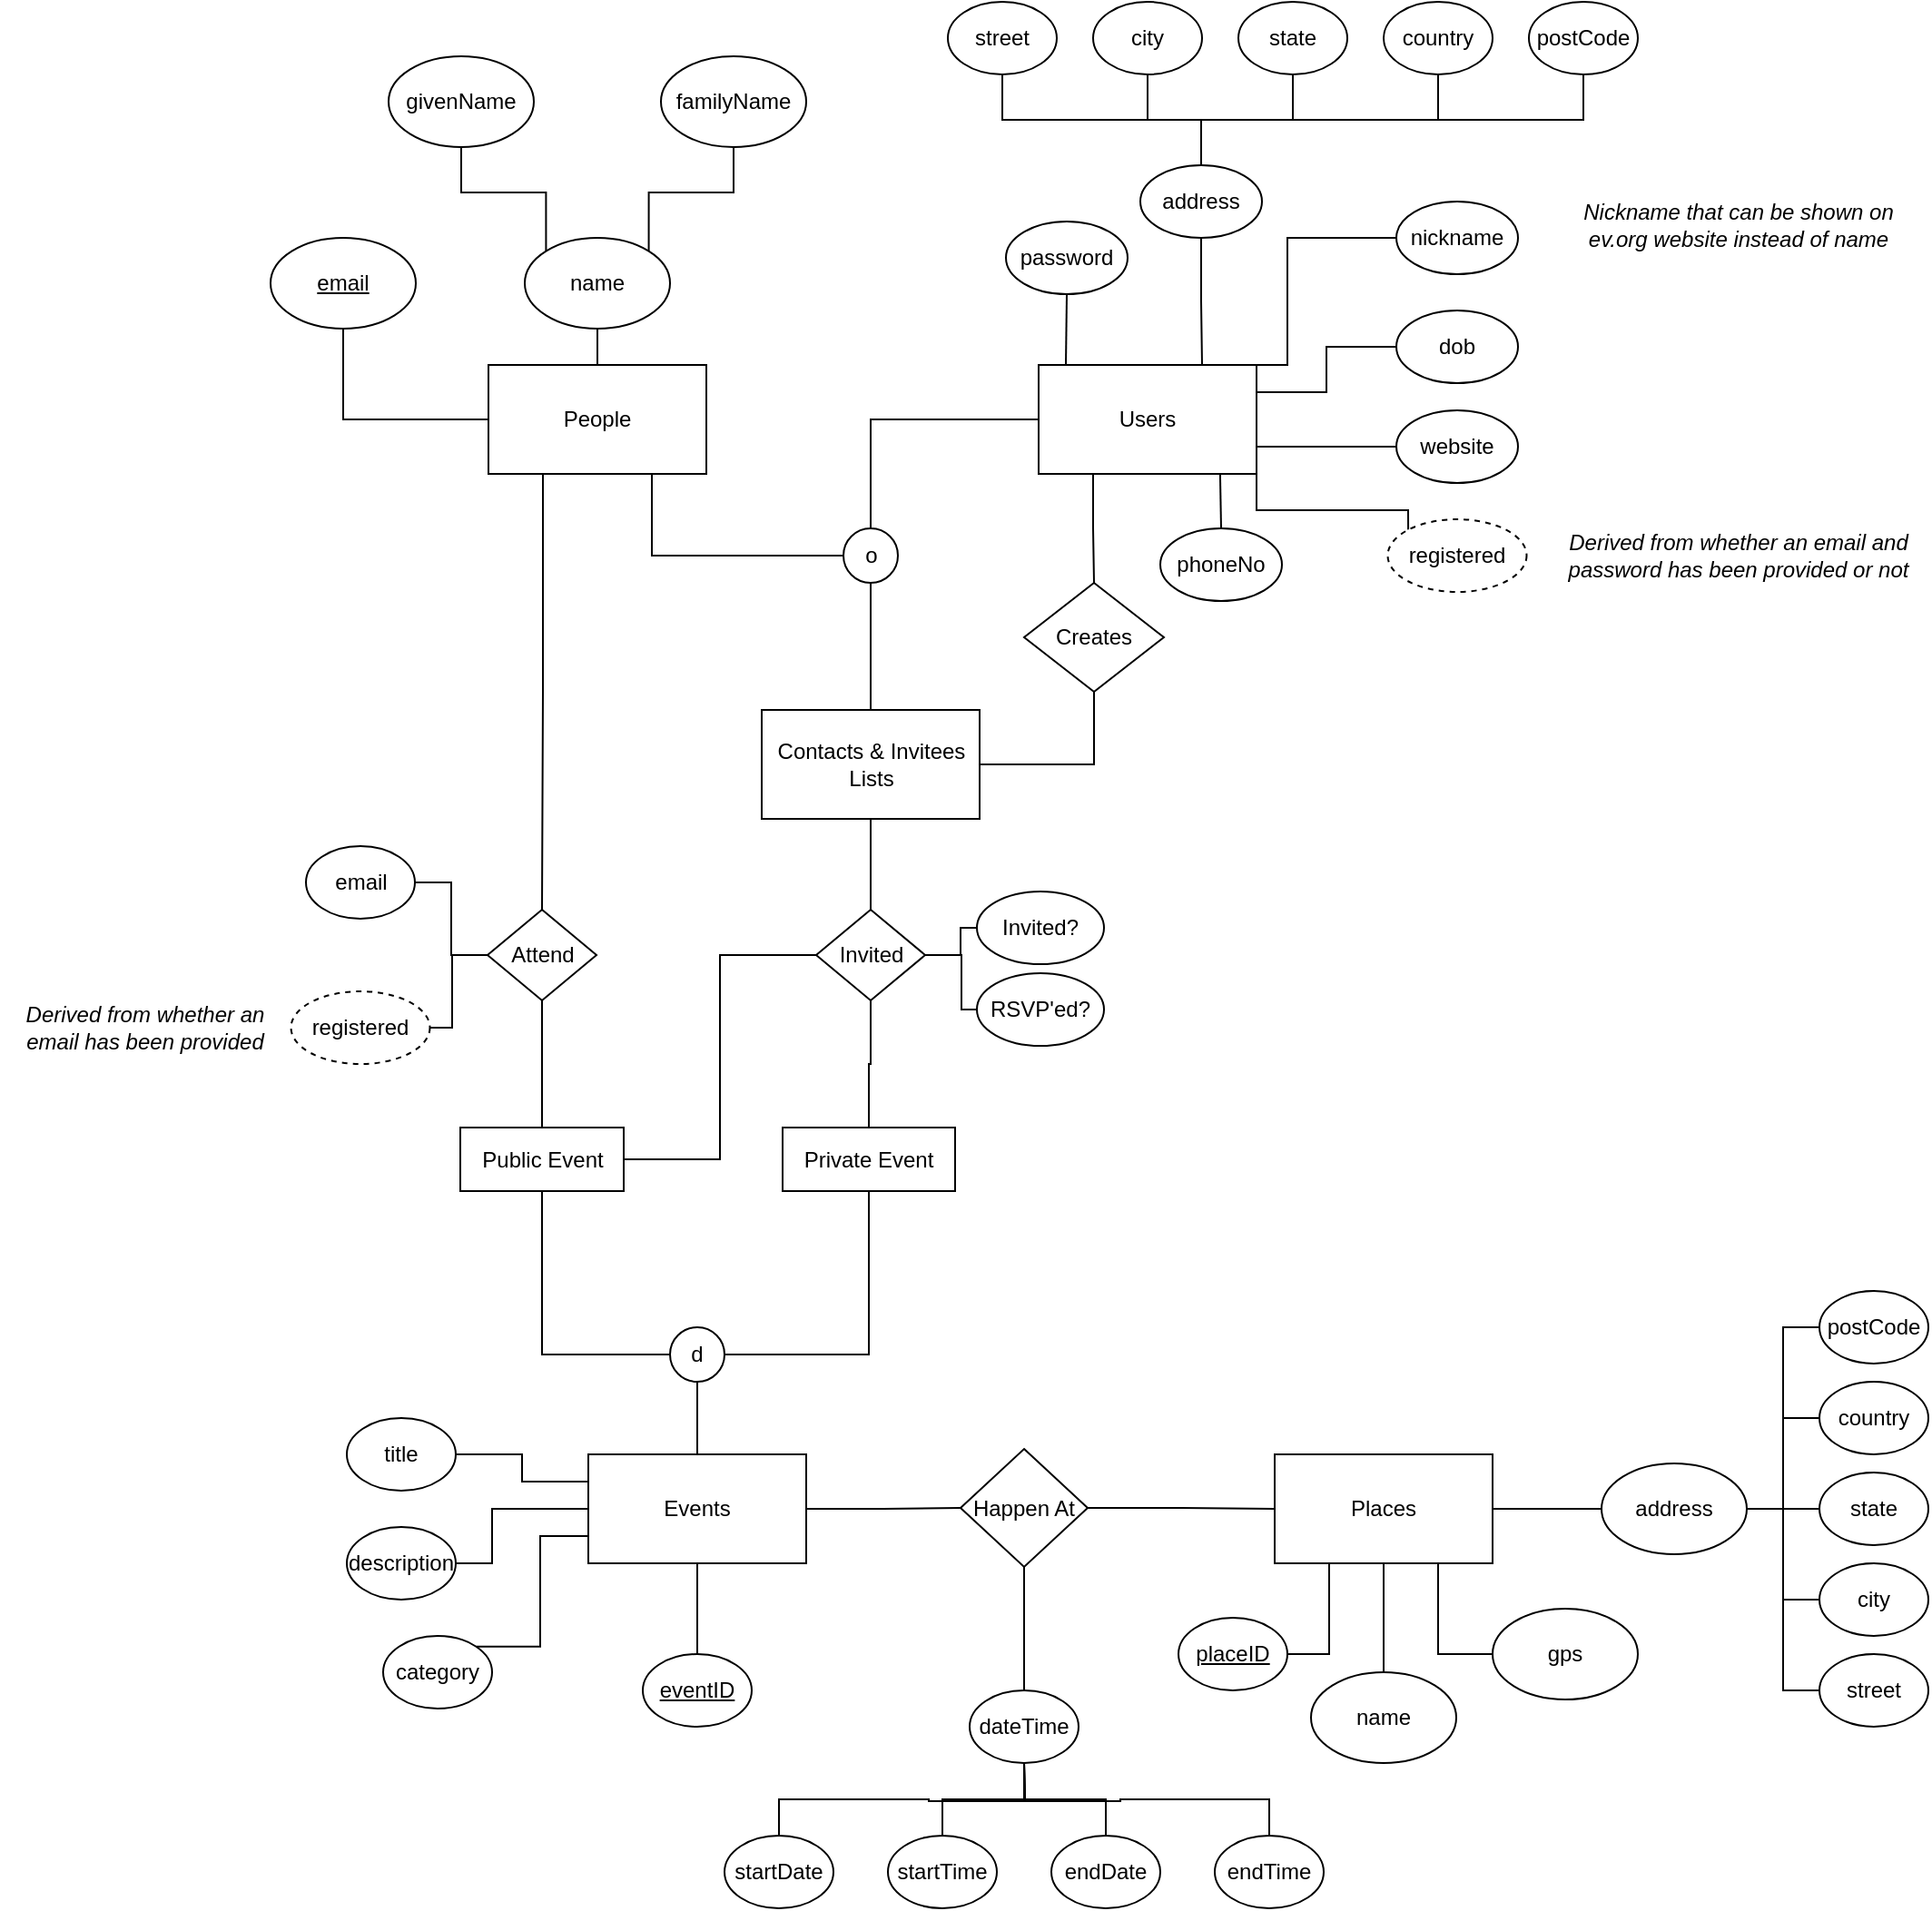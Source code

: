 <mxfile version="14.4.3" type="github">
  <diagram id="R2lEEEUBdFMjLlhIrx00" name="Page-1">
    <mxGraphModel dx="2201" dy="2023" grid="1" gridSize="10" guides="1" tooltips="1" connect="1" arrows="1" fold="1" page="1" pageScale="1" pageWidth="850" pageHeight="1100" math="0" shadow="0" extFonts="Permanent Marker^https://fonts.googleapis.com/css?family=Permanent+Marker">
      <root>
        <mxCell id="0" />
        <mxCell id="1" parent="0" />
        <mxCell id="ZMqYGbDEm_XaeI_KLQOW-91" style="edgeStyle=orthogonalEdgeStyle;rounded=0;orthogonalLoop=1;jettySize=auto;html=1;exitX=0.25;exitY=1;exitDx=0;exitDy=0;entryX=0.5;entryY=0;entryDx=0;entryDy=0;endArrow=none;endFill=0;" edge="1" parent="1" source="ZMqYGbDEm_XaeI_KLQOW-1" target="ZMqYGbDEm_XaeI_KLQOW-90">
          <mxGeometry relative="1" as="geometry" />
        </mxCell>
        <mxCell id="ZMqYGbDEm_XaeI_KLQOW-120" style="edgeStyle=orthogonalEdgeStyle;rounded=0;orthogonalLoop=1;jettySize=auto;html=1;exitX=0.75;exitY=1;exitDx=0;exitDy=0;entryX=0;entryY=0.5;entryDx=0;entryDy=0;endArrow=none;endFill=0;" edge="1" parent="1" source="ZMqYGbDEm_XaeI_KLQOW-1" target="ZMqYGbDEm_XaeI_KLQOW-119">
          <mxGeometry relative="1" as="geometry" />
        </mxCell>
        <mxCell id="ZMqYGbDEm_XaeI_KLQOW-1" value="People" style="rounded=0;whiteSpace=wrap;html=1;" vertex="1" parent="1">
          <mxGeometry x="130" y="80" width="120" height="60" as="geometry" />
        </mxCell>
        <mxCell id="ZMqYGbDEm_XaeI_KLQOW-18" style="edgeStyle=orthogonalEdgeStyle;rounded=0;orthogonalLoop=1;jettySize=auto;html=1;exitX=0.25;exitY=1;exitDx=0;exitDy=0;entryX=0.5;entryY=0;entryDx=0;entryDy=0;endArrow=none;endFill=0;" edge="1" parent="1" source="ZMqYGbDEm_XaeI_KLQOW-2" target="ZMqYGbDEm_XaeI_KLQOW-17">
          <mxGeometry relative="1" as="geometry" />
        </mxCell>
        <mxCell id="ZMqYGbDEm_XaeI_KLQOW-130" style="edgeStyle=orthogonalEdgeStyle;rounded=0;orthogonalLoop=1;jettySize=auto;html=1;exitX=1;exitY=1;exitDx=0;exitDy=0;entryX=0;entryY=0;entryDx=0;entryDy=0;endArrow=none;endFill=0;" edge="1" parent="1" source="ZMqYGbDEm_XaeI_KLQOW-2" target="ZMqYGbDEm_XaeI_KLQOW-129">
          <mxGeometry relative="1" as="geometry">
            <Array as="points">
              <mxPoint x="553" y="160" />
              <mxPoint x="637" y="160" />
            </Array>
          </mxGeometry>
        </mxCell>
        <mxCell id="ZMqYGbDEm_XaeI_KLQOW-2" value="Users" style="rounded=0;whiteSpace=wrap;html=1;" vertex="1" parent="1">
          <mxGeometry x="433" y="80" width="120" height="60" as="geometry" />
        </mxCell>
        <mxCell id="ZMqYGbDEm_XaeI_KLQOW-76" style="edgeStyle=orthogonalEdgeStyle;rounded=0;orthogonalLoop=1;jettySize=auto;html=1;exitX=1;exitY=0.5;exitDx=0;exitDy=0;entryX=0;entryY=0.5;entryDx=0;entryDy=0;endArrow=none;endFill=0;" edge="1" parent="1" source="ZMqYGbDEm_XaeI_KLQOW-3" target="ZMqYGbDEm_XaeI_KLQOW-75">
          <mxGeometry relative="1" as="geometry" />
        </mxCell>
        <mxCell id="ZMqYGbDEm_XaeI_KLQOW-115" style="edgeStyle=orthogonalEdgeStyle;rounded=0;orthogonalLoop=1;jettySize=auto;html=1;exitX=0.5;exitY=0;exitDx=0;exitDy=0;entryX=0.5;entryY=1;entryDx=0;entryDy=0;endArrow=none;endFill=0;" edge="1" parent="1" source="ZMqYGbDEm_XaeI_KLQOW-3" target="ZMqYGbDEm_XaeI_KLQOW-114">
          <mxGeometry relative="1" as="geometry" />
        </mxCell>
        <mxCell id="ZMqYGbDEm_XaeI_KLQOW-125" style="edgeStyle=orthogonalEdgeStyle;rounded=0;orthogonalLoop=1;jettySize=auto;html=1;exitX=0.5;exitY=1;exitDx=0;exitDy=0;entryX=0.5;entryY=0;entryDx=0;entryDy=0;endArrow=none;endFill=0;" edge="1" parent="1" source="ZMqYGbDEm_XaeI_KLQOW-3" target="ZMqYGbDEm_XaeI_KLQOW-124">
          <mxGeometry relative="1" as="geometry" />
        </mxCell>
        <mxCell id="ZMqYGbDEm_XaeI_KLQOW-3" value="Events" style="rounded=0;whiteSpace=wrap;html=1;" vertex="1" parent="1">
          <mxGeometry x="185" y="680" width="120" height="60" as="geometry" />
        </mxCell>
        <mxCell id="ZMqYGbDEm_XaeI_KLQOW-70" style="edgeStyle=orthogonalEdgeStyle;rounded=0;orthogonalLoop=1;jettySize=auto;html=1;exitX=1;exitY=0.5;exitDx=0;exitDy=0;entryX=0;entryY=0.5;entryDx=0;entryDy=0;endArrow=none;endFill=0;" edge="1" parent="1" source="ZMqYGbDEm_XaeI_KLQOW-4" target="ZMqYGbDEm_XaeI_KLQOW-48">
          <mxGeometry relative="1" as="geometry" />
        </mxCell>
        <mxCell id="ZMqYGbDEm_XaeI_KLQOW-74" style="edgeStyle=orthogonalEdgeStyle;rounded=0;orthogonalLoop=1;jettySize=auto;html=1;exitX=0.75;exitY=1;exitDx=0;exitDy=0;entryX=0;entryY=0.5;entryDx=0;entryDy=0;endArrow=none;endFill=0;" edge="1" parent="1" source="ZMqYGbDEm_XaeI_KLQOW-4" target="ZMqYGbDEm_XaeI_KLQOW-72">
          <mxGeometry relative="1" as="geometry" />
        </mxCell>
        <mxCell id="ZMqYGbDEm_XaeI_KLQOW-127" style="edgeStyle=orthogonalEdgeStyle;rounded=0;orthogonalLoop=1;jettySize=auto;html=1;exitX=0.25;exitY=1;exitDx=0;exitDy=0;entryX=1;entryY=0.5;entryDx=0;entryDy=0;endArrow=none;endFill=0;" edge="1" parent="1" source="ZMqYGbDEm_XaeI_KLQOW-4" target="ZMqYGbDEm_XaeI_KLQOW-126">
          <mxGeometry relative="1" as="geometry" />
        </mxCell>
        <mxCell id="ZMqYGbDEm_XaeI_KLQOW-4" value="Places" style="rounded=0;whiteSpace=wrap;html=1;" vertex="1" parent="1">
          <mxGeometry x="563" y="680" width="120" height="60" as="geometry" />
        </mxCell>
        <mxCell id="ZMqYGbDEm_XaeI_KLQOW-13" style="edgeStyle=orthogonalEdgeStyle;rounded=0;orthogonalLoop=1;jettySize=auto;html=1;exitX=0.5;exitY=1;exitDx=0;exitDy=0;entryX=0.5;entryY=0;entryDx=0;entryDy=0;endArrow=none;endFill=0;" edge="1" parent="1" source="ZMqYGbDEm_XaeI_KLQOW-5" target="ZMqYGbDEm_XaeI_KLQOW-12">
          <mxGeometry relative="1" as="geometry" />
        </mxCell>
        <mxCell id="ZMqYGbDEm_XaeI_KLQOW-128" style="edgeStyle=orthogonalEdgeStyle;rounded=0;orthogonalLoop=1;jettySize=auto;html=1;exitX=1;exitY=0.5;exitDx=0;exitDy=0;entryX=0.5;entryY=1;entryDx=0;entryDy=0;endArrow=none;endFill=0;" edge="1" parent="1" source="ZMqYGbDEm_XaeI_KLQOW-5" target="ZMqYGbDEm_XaeI_KLQOW-17">
          <mxGeometry relative="1" as="geometry" />
        </mxCell>
        <mxCell id="ZMqYGbDEm_XaeI_KLQOW-5" value="Contacts &amp;amp; Invitees Lists" style="rounded=0;whiteSpace=wrap;html=1;" vertex="1" parent="1">
          <mxGeometry x="280.5" y="270" width="120" height="60" as="geometry" />
        </mxCell>
        <mxCell id="ZMqYGbDEm_XaeI_KLQOW-88" style="edgeStyle=orthogonalEdgeStyle;rounded=0;orthogonalLoop=1;jettySize=auto;html=1;exitX=0.5;exitY=1;exitDx=0;exitDy=0;entryX=0.5;entryY=0;entryDx=0;entryDy=0;endArrow=none;endFill=0;" edge="1" parent="1" source="ZMqYGbDEm_XaeI_KLQOW-12" target="ZMqYGbDEm_XaeI_KLQOW-80">
          <mxGeometry relative="1" as="geometry" />
        </mxCell>
        <mxCell id="ZMqYGbDEm_XaeI_KLQOW-140" style="edgeStyle=orthogonalEdgeStyle;rounded=0;orthogonalLoop=1;jettySize=auto;html=1;exitX=1;exitY=0.5;exitDx=0;exitDy=0;entryX=0;entryY=0.5;entryDx=0;entryDy=0;endArrow=none;endFill=0;" edge="1" parent="1" source="ZMqYGbDEm_XaeI_KLQOW-12" target="ZMqYGbDEm_XaeI_KLQOW-95">
          <mxGeometry relative="1" as="geometry">
            <Array as="points">
              <mxPoint x="390" y="405" />
              <mxPoint x="390" y="390" />
            </Array>
          </mxGeometry>
        </mxCell>
        <mxCell id="ZMqYGbDEm_XaeI_KLQOW-141" style="edgeStyle=orthogonalEdgeStyle;rounded=0;orthogonalLoop=1;jettySize=auto;html=1;exitX=1;exitY=0.5;exitDx=0;exitDy=0;entryX=0;entryY=0.5;entryDx=0;entryDy=0;endArrow=none;endFill=0;" edge="1" parent="1" source="ZMqYGbDEm_XaeI_KLQOW-12" target="ZMqYGbDEm_XaeI_KLQOW-15">
          <mxGeometry relative="1" as="geometry" />
        </mxCell>
        <mxCell id="ZMqYGbDEm_XaeI_KLQOW-12" value="Invited" style="rhombus;whiteSpace=wrap;html=1;" vertex="1" parent="1">
          <mxGeometry x="310.5" y="380" width="60" height="50" as="geometry" />
        </mxCell>
        <mxCell id="ZMqYGbDEm_XaeI_KLQOW-15" value="RSVP&#39;ed?" style="ellipse;whiteSpace=wrap;html=1;" vertex="1" parent="1">
          <mxGeometry x="399" y="415" width="70" height="40" as="geometry" />
        </mxCell>
        <mxCell id="ZMqYGbDEm_XaeI_KLQOW-17" value="Creates" style="rhombus;whiteSpace=wrap;html=1;" vertex="1" parent="1">
          <mxGeometry x="425" y="200" width="77" height="60" as="geometry" />
        </mxCell>
        <mxCell id="ZMqYGbDEm_XaeI_KLQOW-26" style="edgeStyle=orthogonalEdgeStyle;rounded=0;orthogonalLoop=1;jettySize=auto;html=1;exitX=0.5;exitY=1;exitDx=0;exitDy=0;entryX=0;entryY=0.5;entryDx=0;entryDy=0;endArrow=none;endFill=0;" edge="1" parent="1" source="ZMqYGbDEm_XaeI_KLQOW-22" target="ZMqYGbDEm_XaeI_KLQOW-1">
          <mxGeometry relative="1" as="geometry" />
        </mxCell>
        <mxCell id="ZMqYGbDEm_XaeI_KLQOW-22" value="email" style="ellipse;whiteSpace=wrap;html=1;fontStyle=4" vertex="1" parent="1">
          <mxGeometry x="10" y="10" width="80" height="50" as="geometry" />
        </mxCell>
        <mxCell id="ZMqYGbDEm_XaeI_KLQOW-27" style="edgeStyle=orthogonalEdgeStyle;rounded=0;orthogonalLoop=1;jettySize=auto;html=1;exitX=0.5;exitY=1;exitDx=0;exitDy=0;entryX=0.5;entryY=0;entryDx=0;entryDy=0;endArrow=none;endFill=0;" edge="1" parent="1" source="ZMqYGbDEm_XaeI_KLQOW-23" target="ZMqYGbDEm_XaeI_KLQOW-1">
          <mxGeometry relative="1" as="geometry" />
        </mxCell>
        <mxCell id="ZMqYGbDEm_XaeI_KLQOW-23" value="name" style="ellipse;whiteSpace=wrap;html=1;" vertex="1" parent="1">
          <mxGeometry x="150" y="10" width="80" height="50" as="geometry" />
        </mxCell>
        <mxCell id="ZMqYGbDEm_XaeI_KLQOW-28" style="edgeStyle=orthogonalEdgeStyle;rounded=0;orthogonalLoop=1;jettySize=auto;html=1;exitX=0.5;exitY=1;exitDx=0;exitDy=0;entryX=0;entryY=0;entryDx=0;entryDy=0;endArrow=none;endFill=0;" edge="1" parent="1" source="ZMqYGbDEm_XaeI_KLQOW-24" target="ZMqYGbDEm_XaeI_KLQOW-23">
          <mxGeometry relative="1" as="geometry" />
        </mxCell>
        <mxCell id="ZMqYGbDEm_XaeI_KLQOW-24" value="givenName" style="ellipse;whiteSpace=wrap;html=1;" vertex="1" parent="1">
          <mxGeometry x="75" y="-90" width="80" height="50" as="geometry" />
        </mxCell>
        <mxCell id="ZMqYGbDEm_XaeI_KLQOW-29" style="edgeStyle=orthogonalEdgeStyle;rounded=0;orthogonalLoop=1;jettySize=auto;html=1;exitX=0.5;exitY=1;exitDx=0;exitDy=0;entryX=1;entryY=0;entryDx=0;entryDy=0;endArrow=none;endFill=0;" edge="1" parent="1" source="ZMqYGbDEm_XaeI_KLQOW-25" target="ZMqYGbDEm_XaeI_KLQOW-23">
          <mxGeometry relative="1" as="geometry" />
        </mxCell>
        <mxCell id="ZMqYGbDEm_XaeI_KLQOW-25" value="familyName" style="ellipse;whiteSpace=wrap;html=1;" vertex="1" parent="1">
          <mxGeometry x="225" y="-90" width="80" height="50" as="geometry" />
        </mxCell>
        <mxCell id="ZMqYGbDEm_XaeI_KLQOW-40" style="edgeStyle=orthogonalEdgeStyle;rounded=0;orthogonalLoop=1;jettySize=auto;html=1;exitX=0.5;exitY=1;exitDx=0;exitDy=0;endArrow=none;endFill=0;" edge="1" parent="1" source="ZMqYGbDEm_XaeI_KLQOW-34">
          <mxGeometry relative="1" as="geometry">
            <mxPoint x="448" y="80" as="targetPoint" />
          </mxGeometry>
        </mxCell>
        <mxCell id="ZMqYGbDEm_XaeI_KLQOW-34" value="password" style="ellipse;whiteSpace=wrap;html=1;" vertex="1" parent="1">
          <mxGeometry x="415" y="1" width="67" height="40" as="geometry" />
        </mxCell>
        <mxCell id="ZMqYGbDEm_XaeI_KLQOW-41" style="edgeStyle=orthogonalEdgeStyle;rounded=0;orthogonalLoop=1;jettySize=auto;html=1;exitX=0.5;exitY=1;exitDx=0;exitDy=0;entryX=0.75;entryY=0;entryDx=0;entryDy=0;endArrow=none;endFill=0;" edge="1" parent="1" source="ZMqYGbDEm_XaeI_KLQOW-35" target="ZMqYGbDEm_XaeI_KLQOW-2">
          <mxGeometry relative="1" as="geometry" />
        </mxCell>
        <mxCell id="ZMqYGbDEm_XaeI_KLQOW-35" value="address" style="ellipse;whiteSpace=wrap;html=1;" vertex="1" parent="1">
          <mxGeometry x="489" y="-30" width="67" height="40" as="geometry" />
        </mxCell>
        <mxCell id="ZMqYGbDEm_XaeI_KLQOW-43" style="edgeStyle=orthogonalEdgeStyle;rounded=0;orthogonalLoop=1;jettySize=auto;html=1;exitX=0;exitY=0.5;exitDx=0;exitDy=0;endArrow=none;endFill=0;" edge="1" parent="1" source="ZMqYGbDEm_XaeI_KLQOW-36">
          <mxGeometry relative="1" as="geometry">
            <mxPoint x="544" y="80" as="targetPoint" />
            <Array as="points">
              <mxPoint x="570" y="10" />
              <mxPoint x="570" y="80" />
            </Array>
          </mxGeometry>
        </mxCell>
        <mxCell id="ZMqYGbDEm_XaeI_KLQOW-36" value="nickname" style="ellipse;whiteSpace=wrap;html=1;" vertex="1" parent="1">
          <mxGeometry x="630" y="-10" width="67" height="40" as="geometry" />
        </mxCell>
        <mxCell id="ZMqYGbDEm_XaeI_KLQOW-44" style="edgeStyle=orthogonalEdgeStyle;rounded=0;orthogonalLoop=1;jettySize=auto;html=1;exitX=0;exitY=0.5;exitDx=0;exitDy=0;entryX=1;entryY=0.25;entryDx=0;entryDy=0;endArrow=none;endFill=0;" edge="1" parent="1" source="ZMqYGbDEm_XaeI_KLQOW-37" target="ZMqYGbDEm_XaeI_KLQOW-2">
          <mxGeometry relative="1" as="geometry" />
        </mxCell>
        <mxCell id="ZMqYGbDEm_XaeI_KLQOW-37" value="dob" style="ellipse;whiteSpace=wrap;html=1;" vertex="1" parent="1">
          <mxGeometry x="630" y="50" width="67" height="40" as="geometry" />
        </mxCell>
        <mxCell id="ZMqYGbDEm_XaeI_KLQOW-45" style="edgeStyle=orthogonalEdgeStyle;rounded=0;orthogonalLoop=1;jettySize=auto;html=1;exitX=0;exitY=0.5;exitDx=0;exitDy=0;entryX=1;entryY=0.75;entryDx=0;entryDy=0;endArrow=none;endFill=0;" edge="1" parent="1" source="ZMqYGbDEm_XaeI_KLQOW-38" target="ZMqYGbDEm_XaeI_KLQOW-2">
          <mxGeometry relative="1" as="geometry" />
        </mxCell>
        <mxCell id="ZMqYGbDEm_XaeI_KLQOW-38" value="website" style="ellipse;whiteSpace=wrap;html=1;" vertex="1" parent="1">
          <mxGeometry x="630" y="105" width="67" height="40" as="geometry" />
        </mxCell>
        <mxCell id="ZMqYGbDEm_XaeI_KLQOW-46" style="edgeStyle=orthogonalEdgeStyle;rounded=0;orthogonalLoop=1;jettySize=auto;html=1;exitX=0.5;exitY=0;exitDx=0;exitDy=0;entryX=0.833;entryY=1;entryDx=0;entryDy=0;entryPerimeter=0;endArrow=none;endFill=0;" edge="1" parent="1" source="ZMqYGbDEm_XaeI_KLQOW-39" target="ZMqYGbDEm_XaeI_KLQOW-2">
          <mxGeometry relative="1" as="geometry" />
        </mxCell>
        <mxCell id="ZMqYGbDEm_XaeI_KLQOW-39" value="phoneNo" style="ellipse;whiteSpace=wrap;html=1;" vertex="1" parent="1">
          <mxGeometry x="500" y="170" width="67" height="40" as="geometry" />
        </mxCell>
        <mxCell id="ZMqYGbDEm_XaeI_KLQOW-71" style="edgeStyle=orthogonalEdgeStyle;rounded=0;orthogonalLoop=1;jettySize=auto;html=1;exitX=0.5;exitY=0;exitDx=0;exitDy=0;entryX=0.5;entryY=1;entryDx=0;entryDy=0;endArrow=none;endFill=0;" edge="1" parent="1" source="ZMqYGbDEm_XaeI_KLQOW-47" target="ZMqYGbDEm_XaeI_KLQOW-4">
          <mxGeometry relative="1" as="geometry" />
        </mxCell>
        <mxCell id="ZMqYGbDEm_XaeI_KLQOW-47" value="name" style="ellipse;whiteSpace=wrap;html=1;" vertex="1" parent="1">
          <mxGeometry x="583" y="800" width="80" height="50" as="geometry" />
        </mxCell>
        <mxCell id="ZMqYGbDEm_XaeI_KLQOW-65" style="edgeStyle=orthogonalEdgeStyle;rounded=0;orthogonalLoop=1;jettySize=auto;html=1;exitX=1;exitY=0.5;exitDx=0;exitDy=0;entryX=0;entryY=0.5;entryDx=0;entryDy=0;endArrow=none;endFill=0;" edge="1" parent="1" source="ZMqYGbDEm_XaeI_KLQOW-48" target="ZMqYGbDEm_XaeI_KLQOW-51">
          <mxGeometry relative="1" as="geometry" />
        </mxCell>
        <mxCell id="ZMqYGbDEm_XaeI_KLQOW-48" value="address" style="ellipse;whiteSpace=wrap;html=1;" vertex="1" parent="1">
          <mxGeometry x="743" y="685" width="80" height="50" as="geometry" />
        </mxCell>
        <mxCell id="ZMqYGbDEm_XaeI_KLQOW-69" style="edgeStyle=orthogonalEdgeStyle;rounded=0;orthogonalLoop=1;jettySize=auto;html=1;exitX=0;exitY=0.5;exitDx=0;exitDy=0;entryX=1;entryY=0.5;entryDx=0;entryDy=0;endArrow=none;endFill=0;" edge="1" parent="1" source="ZMqYGbDEm_XaeI_KLQOW-49" target="ZMqYGbDEm_XaeI_KLQOW-48">
          <mxGeometry relative="1" as="geometry" />
        </mxCell>
        <mxCell id="ZMqYGbDEm_XaeI_KLQOW-49" value="street" style="ellipse;whiteSpace=wrap;html=1;" vertex="1" parent="1">
          <mxGeometry x="863" y="790" width="60" height="40" as="geometry" />
        </mxCell>
        <mxCell id="ZMqYGbDEm_XaeI_KLQOW-68" style="edgeStyle=orthogonalEdgeStyle;rounded=0;orthogonalLoop=1;jettySize=auto;html=1;exitX=0;exitY=0.5;exitDx=0;exitDy=0;entryX=1;entryY=0.5;entryDx=0;entryDy=0;endArrow=none;endFill=0;" edge="1" parent="1" source="ZMqYGbDEm_XaeI_KLQOW-50" target="ZMqYGbDEm_XaeI_KLQOW-48">
          <mxGeometry relative="1" as="geometry" />
        </mxCell>
        <mxCell id="ZMqYGbDEm_XaeI_KLQOW-50" value="city" style="ellipse;whiteSpace=wrap;html=1;" vertex="1" parent="1">
          <mxGeometry x="863" y="740" width="60" height="40" as="geometry" />
        </mxCell>
        <mxCell id="ZMqYGbDEm_XaeI_KLQOW-51" value="state" style="ellipse;whiteSpace=wrap;html=1;" vertex="1" parent="1">
          <mxGeometry x="863" y="690" width="60" height="40" as="geometry" />
        </mxCell>
        <mxCell id="ZMqYGbDEm_XaeI_KLQOW-67" style="edgeStyle=orthogonalEdgeStyle;rounded=0;orthogonalLoop=1;jettySize=auto;html=1;exitX=0;exitY=0.5;exitDx=0;exitDy=0;entryX=1;entryY=0.5;entryDx=0;entryDy=0;endArrow=none;endFill=0;" edge="1" parent="1" source="ZMqYGbDEm_XaeI_KLQOW-52" target="ZMqYGbDEm_XaeI_KLQOW-48">
          <mxGeometry relative="1" as="geometry" />
        </mxCell>
        <mxCell id="ZMqYGbDEm_XaeI_KLQOW-52" value="country" style="ellipse;whiteSpace=wrap;html=1;" vertex="1" parent="1">
          <mxGeometry x="863" y="640" width="60" height="40" as="geometry" />
        </mxCell>
        <mxCell id="ZMqYGbDEm_XaeI_KLQOW-66" style="edgeStyle=orthogonalEdgeStyle;rounded=0;orthogonalLoop=1;jettySize=auto;html=1;exitX=0;exitY=0.5;exitDx=0;exitDy=0;entryX=1;entryY=0.5;entryDx=0;entryDy=0;endArrow=none;endFill=0;" edge="1" parent="1" source="ZMqYGbDEm_XaeI_KLQOW-53" target="ZMqYGbDEm_XaeI_KLQOW-48">
          <mxGeometry relative="1" as="geometry" />
        </mxCell>
        <mxCell id="ZMqYGbDEm_XaeI_KLQOW-53" value="postCode" style="ellipse;whiteSpace=wrap;html=1;" vertex="1" parent="1">
          <mxGeometry x="863" y="590" width="60" height="40" as="geometry" />
        </mxCell>
        <mxCell id="ZMqYGbDEm_XaeI_KLQOW-60" style="edgeStyle=orthogonalEdgeStyle;rounded=0;orthogonalLoop=1;jettySize=auto;html=1;exitX=0.5;exitY=1;exitDx=0;exitDy=0;endArrow=none;endFill=0;" edge="1" parent="1" source="ZMqYGbDEm_XaeI_KLQOW-54" target="ZMqYGbDEm_XaeI_KLQOW-35">
          <mxGeometry relative="1" as="geometry" />
        </mxCell>
        <mxCell id="ZMqYGbDEm_XaeI_KLQOW-54" value="street" style="ellipse;whiteSpace=wrap;html=1;" vertex="1" parent="1">
          <mxGeometry x="383" y="-120" width="60" height="40" as="geometry" />
        </mxCell>
        <mxCell id="ZMqYGbDEm_XaeI_KLQOW-61" style="edgeStyle=orthogonalEdgeStyle;rounded=0;orthogonalLoop=1;jettySize=auto;html=1;exitX=0.5;exitY=1;exitDx=0;exitDy=0;endArrow=none;endFill=0;entryX=0.5;entryY=0;entryDx=0;entryDy=0;" edge="1" parent="1" source="ZMqYGbDEm_XaeI_KLQOW-55" target="ZMqYGbDEm_XaeI_KLQOW-35">
          <mxGeometry relative="1" as="geometry">
            <mxPoint x="523" y="-50" as="targetPoint" />
          </mxGeometry>
        </mxCell>
        <mxCell id="ZMqYGbDEm_XaeI_KLQOW-55" value="city" style="ellipse;whiteSpace=wrap;html=1;" vertex="1" parent="1">
          <mxGeometry x="463" y="-120" width="60" height="40" as="geometry" />
        </mxCell>
        <mxCell id="ZMqYGbDEm_XaeI_KLQOW-62" style="edgeStyle=orthogonalEdgeStyle;rounded=0;orthogonalLoop=1;jettySize=auto;html=1;exitX=0.5;exitY=1;exitDx=0;exitDy=0;entryX=0.5;entryY=0;entryDx=0;entryDy=0;endArrow=none;endFill=0;" edge="1" parent="1" source="ZMqYGbDEm_XaeI_KLQOW-56" target="ZMqYGbDEm_XaeI_KLQOW-35">
          <mxGeometry relative="1" as="geometry" />
        </mxCell>
        <mxCell id="ZMqYGbDEm_XaeI_KLQOW-56" value="state" style="ellipse;whiteSpace=wrap;html=1;" vertex="1" parent="1">
          <mxGeometry x="543" y="-120" width="60" height="40" as="geometry" />
        </mxCell>
        <mxCell id="ZMqYGbDEm_XaeI_KLQOW-63" style="edgeStyle=orthogonalEdgeStyle;rounded=0;orthogonalLoop=1;jettySize=auto;html=1;exitX=0.5;exitY=1;exitDx=0;exitDy=0;entryX=0.5;entryY=0;entryDx=0;entryDy=0;endArrow=none;endFill=0;" edge="1" parent="1" source="ZMqYGbDEm_XaeI_KLQOW-57" target="ZMqYGbDEm_XaeI_KLQOW-35">
          <mxGeometry relative="1" as="geometry" />
        </mxCell>
        <mxCell id="ZMqYGbDEm_XaeI_KLQOW-57" value="country" style="ellipse;whiteSpace=wrap;html=1;" vertex="1" parent="1">
          <mxGeometry x="623" y="-120" width="60" height="40" as="geometry" />
        </mxCell>
        <mxCell id="ZMqYGbDEm_XaeI_KLQOW-64" style="edgeStyle=orthogonalEdgeStyle;rounded=0;orthogonalLoop=1;jettySize=auto;html=1;exitX=0.5;exitY=1;exitDx=0;exitDy=0;entryX=0.5;entryY=0;entryDx=0;entryDy=0;endArrow=none;endFill=0;" edge="1" parent="1" source="ZMqYGbDEm_XaeI_KLQOW-58" target="ZMqYGbDEm_XaeI_KLQOW-35">
          <mxGeometry relative="1" as="geometry" />
        </mxCell>
        <mxCell id="ZMqYGbDEm_XaeI_KLQOW-58" value="postCode" style="ellipse;whiteSpace=wrap;html=1;" vertex="1" parent="1">
          <mxGeometry x="703" y="-120" width="60" height="40" as="geometry" />
        </mxCell>
        <mxCell id="ZMqYGbDEm_XaeI_KLQOW-72" value="gps" style="ellipse;whiteSpace=wrap;html=1;" vertex="1" parent="1">
          <mxGeometry x="683" y="765" width="80" height="50" as="geometry" />
        </mxCell>
        <mxCell id="ZMqYGbDEm_XaeI_KLQOW-77" style="edgeStyle=orthogonalEdgeStyle;rounded=0;orthogonalLoop=1;jettySize=auto;html=1;exitX=1;exitY=0.5;exitDx=0;exitDy=0;entryX=0;entryY=0.5;entryDx=0;entryDy=0;endArrow=none;endFill=0;" edge="1" parent="1" source="ZMqYGbDEm_XaeI_KLQOW-75" target="ZMqYGbDEm_XaeI_KLQOW-4">
          <mxGeometry relative="1" as="geometry" />
        </mxCell>
        <mxCell id="ZMqYGbDEm_XaeI_KLQOW-75" value="Happen At" style="rhombus;whiteSpace=wrap;html=1;" vertex="1" parent="1">
          <mxGeometry x="390" y="677" width="70" height="65" as="geometry" />
        </mxCell>
        <mxCell id="ZMqYGbDEm_XaeI_KLQOW-139" style="edgeStyle=orthogonalEdgeStyle;rounded=0;orthogonalLoop=1;jettySize=auto;html=1;exitX=1;exitY=0.5;exitDx=0;exitDy=0;entryX=0;entryY=0.5;entryDx=0;entryDy=0;endArrow=none;endFill=0;" edge="1" parent="1" source="ZMqYGbDEm_XaeI_KLQOW-79" target="ZMqYGbDEm_XaeI_KLQOW-12">
          <mxGeometry relative="1" as="geometry" />
        </mxCell>
        <mxCell id="ZMqYGbDEm_XaeI_KLQOW-79" value="Public Event" style="rounded=0;whiteSpace=wrap;html=1;" vertex="1" parent="1">
          <mxGeometry x="114.5" y="500" width="90" height="35" as="geometry" />
        </mxCell>
        <mxCell id="ZMqYGbDEm_XaeI_KLQOW-80" value="Private Event" style="rounded=0;whiteSpace=wrap;html=1;" vertex="1" parent="1">
          <mxGeometry x="292" y="500" width="95" height="35" as="geometry" />
        </mxCell>
        <mxCell id="ZMqYGbDEm_XaeI_KLQOW-92" style="edgeStyle=orthogonalEdgeStyle;rounded=0;orthogonalLoop=1;jettySize=auto;html=1;exitX=0.5;exitY=1;exitDx=0;exitDy=0;entryX=0.5;entryY=0;entryDx=0;entryDy=0;endArrow=none;endFill=0;" edge="1" parent="1" source="ZMqYGbDEm_XaeI_KLQOW-90" target="ZMqYGbDEm_XaeI_KLQOW-79">
          <mxGeometry relative="1" as="geometry" />
        </mxCell>
        <mxCell id="ZMqYGbDEm_XaeI_KLQOW-94" style="edgeStyle=orthogonalEdgeStyle;rounded=0;orthogonalLoop=1;jettySize=auto;html=1;exitX=0;exitY=0.5;exitDx=0;exitDy=0;entryX=1;entryY=0.5;entryDx=0;entryDy=0;endArrow=none;endFill=0;" edge="1" parent="1" source="ZMqYGbDEm_XaeI_KLQOW-90" target="ZMqYGbDEm_XaeI_KLQOW-93">
          <mxGeometry relative="1" as="geometry" />
        </mxCell>
        <mxCell id="ZMqYGbDEm_XaeI_KLQOW-90" value="Attend" style="rhombus;whiteSpace=wrap;html=1;" vertex="1" parent="1">
          <mxGeometry x="129.5" y="380" width="60" height="50" as="geometry" />
        </mxCell>
        <mxCell id="ZMqYGbDEm_XaeI_KLQOW-93" value="email" style="ellipse;whiteSpace=wrap;html=1;" vertex="1" parent="1">
          <mxGeometry x="29.5" y="345" width="60" height="40" as="geometry" />
        </mxCell>
        <mxCell id="ZMqYGbDEm_XaeI_KLQOW-95" value="Invited?" style="ellipse;whiteSpace=wrap;html=1;" vertex="1" parent="1">
          <mxGeometry x="399" y="370" width="70" height="40" as="geometry" />
        </mxCell>
        <mxCell id="ZMqYGbDEm_XaeI_KLQOW-112" style="edgeStyle=orthogonalEdgeStyle;rounded=0;orthogonalLoop=1;jettySize=auto;html=1;exitX=1;exitY=0.5;exitDx=0;exitDy=0;entryX=0;entryY=0.25;entryDx=0;entryDy=0;endArrow=none;endFill=0;" edge="1" parent="1" source="ZMqYGbDEm_XaeI_KLQOW-97" target="ZMqYGbDEm_XaeI_KLQOW-3">
          <mxGeometry relative="1" as="geometry" />
        </mxCell>
        <mxCell id="ZMqYGbDEm_XaeI_KLQOW-97" value="title" style="ellipse;whiteSpace=wrap;html=1;" vertex="1" parent="1">
          <mxGeometry x="52" y="660" width="60" height="40" as="geometry" />
        </mxCell>
        <mxCell id="ZMqYGbDEm_XaeI_KLQOW-111" style="edgeStyle=orthogonalEdgeStyle;rounded=0;orthogonalLoop=1;jettySize=auto;html=1;exitX=1;exitY=0.5;exitDx=0;exitDy=0;entryX=0;entryY=0.5;entryDx=0;entryDy=0;endArrow=none;endFill=0;" edge="1" parent="1" source="ZMqYGbDEm_XaeI_KLQOW-98" target="ZMqYGbDEm_XaeI_KLQOW-3">
          <mxGeometry relative="1" as="geometry">
            <Array as="points">
              <mxPoint x="132" y="740" />
              <mxPoint x="132" y="710" />
            </Array>
          </mxGeometry>
        </mxCell>
        <mxCell id="ZMqYGbDEm_XaeI_KLQOW-98" value="description" style="ellipse;whiteSpace=wrap;html=1;" vertex="1" parent="1">
          <mxGeometry x="52" y="720" width="60" height="40" as="geometry" />
        </mxCell>
        <mxCell id="ZMqYGbDEm_XaeI_KLQOW-110" style="edgeStyle=orthogonalEdgeStyle;rounded=0;orthogonalLoop=1;jettySize=auto;html=1;exitX=1;exitY=0;exitDx=0;exitDy=0;entryX=0;entryY=0.75;entryDx=0;entryDy=0;endArrow=none;endFill=0;" edge="1" parent="1" source="ZMqYGbDEm_XaeI_KLQOW-99" target="ZMqYGbDEm_XaeI_KLQOW-3">
          <mxGeometry relative="1" as="geometry" />
        </mxCell>
        <mxCell id="ZMqYGbDEm_XaeI_KLQOW-99" value="category" style="ellipse;whiteSpace=wrap;html=1;" vertex="1" parent="1">
          <mxGeometry x="72" y="780" width="60" height="40" as="geometry" />
        </mxCell>
        <mxCell id="ZMqYGbDEm_XaeI_KLQOW-113" style="edgeStyle=orthogonalEdgeStyle;rounded=0;orthogonalLoop=1;jettySize=auto;html=1;exitX=0.5;exitY=0;exitDx=0;exitDy=0;entryX=0.5;entryY=1;entryDx=0;entryDy=0;endArrow=none;endFill=0;" edge="1" parent="1" source="ZMqYGbDEm_XaeI_KLQOW-100" target="ZMqYGbDEm_XaeI_KLQOW-75">
          <mxGeometry relative="1" as="geometry" />
        </mxCell>
        <mxCell id="ZMqYGbDEm_XaeI_KLQOW-100" value="dateTime" style="ellipse;whiteSpace=wrap;html=1;" vertex="1" parent="1">
          <mxGeometry x="395" y="810" width="60" height="40" as="geometry" />
        </mxCell>
        <mxCell id="ZMqYGbDEm_XaeI_KLQOW-106" style="edgeStyle=orthogonalEdgeStyle;rounded=0;orthogonalLoop=1;jettySize=auto;html=1;exitX=0.5;exitY=0;exitDx=0;exitDy=0;endArrow=none;endFill=0;" edge="1" parent="1" source="ZMqYGbDEm_XaeI_KLQOW-101">
          <mxGeometry relative="1" as="geometry">
            <mxPoint x="425" y="850" as="targetPoint" />
          </mxGeometry>
        </mxCell>
        <mxCell id="ZMqYGbDEm_XaeI_KLQOW-101" value="startDate" style="ellipse;whiteSpace=wrap;html=1;" vertex="1" parent="1">
          <mxGeometry x="260" y="890" width="60" height="40" as="geometry" />
        </mxCell>
        <mxCell id="ZMqYGbDEm_XaeI_KLQOW-105" style="edgeStyle=orthogonalEdgeStyle;rounded=0;orthogonalLoop=1;jettySize=auto;html=1;exitX=0.5;exitY=0;exitDx=0;exitDy=0;entryX=0.5;entryY=1;entryDx=0;entryDy=0;endArrow=none;endFill=0;" edge="1" parent="1" source="ZMqYGbDEm_XaeI_KLQOW-102" target="ZMqYGbDEm_XaeI_KLQOW-100">
          <mxGeometry relative="1" as="geometry" />
        </mxCell>
        <mxCell id="ZMqYGbDEm_XaeI_KLQOW-102" value="startTime" style="ellipse;whiteSpace=wrap;html=1;" vertex="1" parent="1">
          <mxGeometry x="350" y="890" width="60" height="40" as="geometry" />
        </mxCell>
        <mxCell id="ZMqYGbDEm_XaeI_KLQOW-107" style="edgeStyle=orthogonalEdgeStyle;rounded=0;orthogonalLoop=1;jettySize=auto;html=1;exitX=0.5;exitY=0;exitDx=0;exitDy=0;endArrow=none;endFill=0;" edge="1" parent="1" source="ZMqYGbDEm_XaeI_KLQOW-103">
          <mxGeometry relative="1" as="geometry">
            <mxPoint x="425" y="850" as="targetPoint" />
          </mxGeometry>
        </mxCell>
        <mxCell id="ZMqYGbDEm_XaeI_KLQOW-103" value="endDate" style="ellipse;whiteSpace=wrap;html=1;" vertex="1" parent="1">
          <mxGeometry x="440" y="890" width="60" height="40" as="geometry" />
        </mxCell>
        <mxCell id="ZMqYGbDEm_XaeI_KLQOW-108" style="edgeStyle=orthogonalEdgeStyle;rounded=0;orthogonalLoop=1;jettySize=auto;html=1;exitX=0.5;exitY=0;exitDx=0;exitDy=0;endArrow=none;endFill=0;" edge="1" parent="1" source="ZMqYGbDEm_XaeI_KLQOW-104">
          <mxGeometry relative="1" as="geometry">
            <mxPoint x="425" y="850" as="targetPoint" />
          </mxGeometry>
        </mxCell>
        <mxCell id="ZMqYGbDEm_XaeI_KLQOW-104" value="endTime" style="ellipse;whiteSpace=wrap;html=1;" vertex="1" parent="1">
          <mxGeometry x="530" y="890" width="60" height="40" as="geometry" />
        </mxCell>
        <mxCell id="ZMqYGbDEm_XaeI_KLQOW-116" style="edgeStyle=orthogonalEdgeStyle;rounded=0;orthogonalLoop=1;jettySize=auto;html=1;exitX=1;exitY=0.5;exitDx=0;exitDy=0;entryX=0.5;entryY=1;entryDx=0;entryDy=0;endArrow=none;endFill=0;" edge="1" parent="1" source="ZMqYGbDEm_XaeI_KLQOW-114" target="ZMqYGbDEm_XaeI_KLQOW-80">
          <mxGeometry relative="1" as="geometry" />
        </mxCell>
        <mxCell id="ZMqYGbDEm_XaeI_KLQOW-117" style="edgeStyle=orthogonalEdgeStyle;rounded=0;orthogonalLoop=1;jettySize=auto;html=1;exitX=0;exitY=0.5;exitDx=0;exitDy=0;entryX=0.5;entryY=1;entryDx=0;entryDy=0;endArrow=none;endFill=0;" edge="1" parent="1" source="ZMqYGbDEm_XaeI_KLQOW-114" target="ZMqYGbDEm_XaeI_KLQOW-79">
          <mxGeometry relative="1" as="geometry" />
        </mxCell>
        <mxCell id="ZMqYGbDEm_XaeI_KLQOW-114" value="d" style="ellipse;whiteSpace=wrap;html=1;aspect=fixed;" vertex="1" parent="1">
          <mxGeometry x="230" y="610" width="30" height="30" as="geometry" />
        </mxCell>
        <mxCell id="ZMqYGbDEm_XaeI_KLQOW-121" style="edgeStyle=orthogonalEdgeStyle;rounded=0;orthogonalLoop=1;jettySize=auto;html=1;exitX=0.5;exitY=0;exitDx=0;exitDy=0;entryX=0;entryY=0.5;entryDx=0;entryDy=0;endArrow=none;endFill=0;" edge="1" parent="1" source="ZMqYGbDEm_XaeI_KLQOW-119" target="ZMqYGbDEm_XaeI_KLQOW-2">
          <mxGeometry relative="1" as="geometry" />
        </mxCell>
        <mxCell id="ZMqYGbDEm_XaeI_KLQOW-122" style="edgeStyle=orthogonalEdgeStyle;rounded=0;orthogonalLoop=1;jettySize=auto;html=1;exitX=0.5;exitY=1;exitDx=0;exitDy=0;entryX=0.5;entryY=0;entryDx=0;entryDy=0;endArrow=none;endFill=0;" edge="1" parent="1" source="ZMqYGbDEm_XaeI_KLQOW-119" target="ZMqYGbDEm_XaeI_KLQOW-5">
          <mxGeometry relative="1" as="geometry" />
        </mxCell>
        <mxCell id="ZMqYGbDEm_XaeI_KLQOW-119" value="o" style="ellipse;whiteSpace=wrap;html=1;aspect=fixed;" vertex="1" parent="1">
          <mxGeometry x="325.5" y="170" width="30" height="30" as="geometry" />
        </mxCell>
        <mxCell id="ZMqYGbDEm_XaeI_KLQOW-124" value="eventID" style="ellipse;whiteSpace=wrap;html=1;fontStyle=4" vertex="1" parent="1">
          <mxGeometry x="215" y="790" width="60" height="40" as="geometry" />
        </mxCell>
        <mxCell id="ZMqYGbDEm_XaeI_KLQOW-126" value="placeID" style="ellipse;whiteSpace=wrap;html=1;fontStyle=4" vertex="1" parent="1">
          <mxGeometry x="510" y="770" width="60" height="40" as="geometry" />
        </mxCell>
        <mxCell id="ZMqYGbDEm_XaeI_KLQOW-129" value="registered" style="ellipse;whiteSpace=wrap;html=1;align=center;dashed=1;" vertex="1" parent="1">
          <mxGeometry x="625.25" y="165" width="76.5" height="40" as="geometry" />
        </mxCell>
        <mxCell id="ZMqYGbDEm_XaeI_KLQOW-131" value="Derived from whether an email and password has been provided or not" style="text;html=1;strokeColor=none;fillColor=none;align=center;verticalAlign=middle;whiteSpace=wrap;rounded=0;fontStyle=2" vertex="1" parent="1">
          <mxGeometry x="720" y="157.5" width="197" height="55" as="geometry" />
        </mxCell>
        <mxCell id="ZMqYGbDEm_XaeI_KLQOW-132" value="Nickname that can be shown on ev.org website instead of name" style="text;html=1;strokeColor=none;fillColor=none;align=center;verticalAlign=middle;whiteSpace=wrap;rounded=0;fontStyle=2" vertex="1" parent="1">
          <mxGeometry x="720" y="-25" width="197" height="55" as="geometry" />
        </mxCell>
        <mxCell id="ZMqYGbDEm_XaeI_KLQOW-135" style="edgeStyle=orthogonalEdgeStyle;rounded=0;orthogonalLoop=1;jettySize=auto;html=1;exitX=1;exitY=0.5;exitDx=0;exitDy=0;entryX=0;entryY=0.5;entryDx=0;entryDy=0;endArrow=none;endFill=0;" edge="1" parent="1" source="ZMqYGbDEm_XaeI_KLQOW-134" target="ZMqYGbDEm_XaeI_KLQOW-90">
          <mxGeometry relative="1" as="geometry">
            <Array as="points">
              <mxPoint x="110" y="445" />
              <mxPoint x="110" y="405" />
            </Array>
          </mxGeometry>
        </mxCell>
        <mxCell id="ZMqYGbDEm_XaeI_KLQOW-134" value="registered" style="ellipse;whiteSpace=wrap;html=1;align=center;dashed=1;" vertex="1" parent="1">
          <mxGeometry x="21.25" y="425" width="76.5" height="40" as="geometry" />
        </mxCell>
        <mxCell id="ZMqYGbDEm_XaeI_KLQOW-136" value="Derived from whether an email has been provided" style="text;html=1;strokeColor=none;fillColor=none;align=center;verticalAlign=middle;whiteSpace=wrap;rounded=0;fontStyle=2" vertex="1" parent="1">
          <mxGeometry x="-138.75" y="418.75" width="160" height="52.5" as="geometry" />
        </mxCell>
      </root>
    </mxGraphModel>
  </diagram>
</mxfile>
